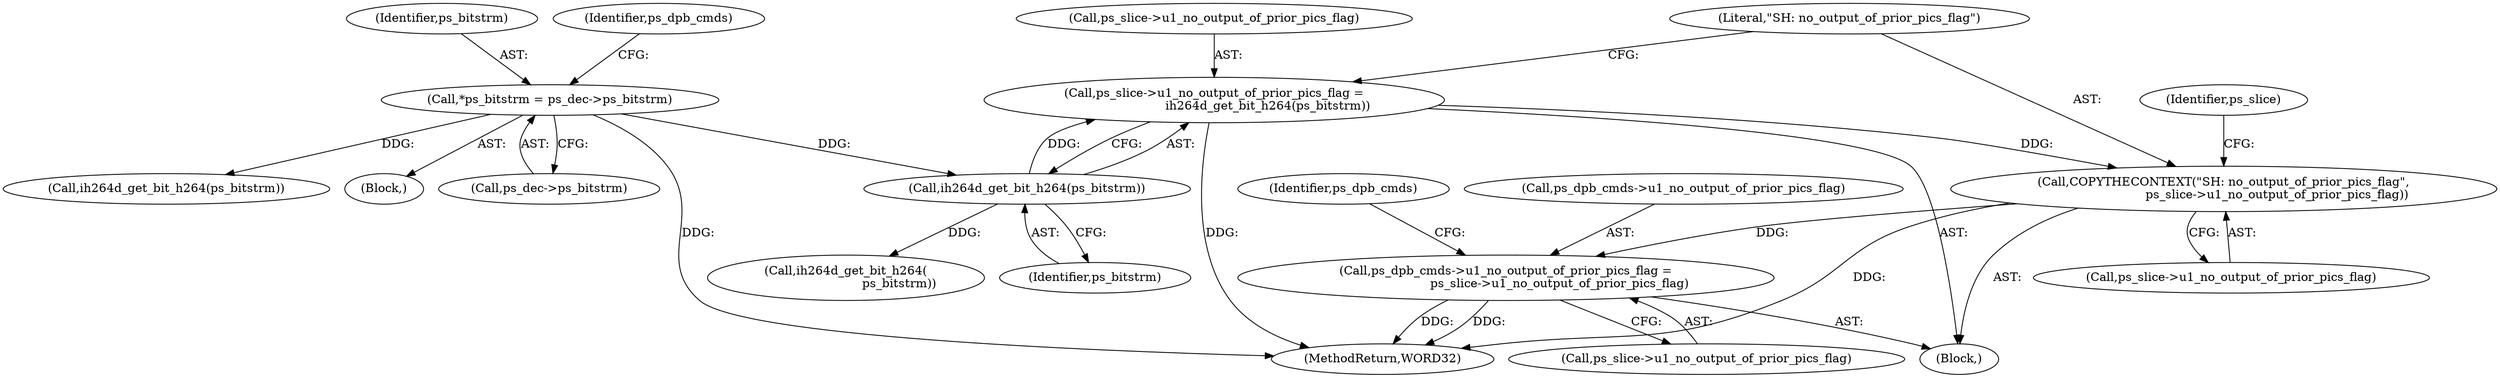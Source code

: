 digraph "0_Android_6c327afb263837bc90760c55c6605b26161a4eb9@pointer" {
"1000189" [label="(Call,ps_dpb_cmds->u1_no_output_of_prior_pics_flag =\n                            ps_slice->u1_no_output_of_prior_pics_flag)"];
"1000168" [label="(Call,COPYTHECONTEXT(\"SH: no_output_of_prior_pics_flag\",\n                            ps_slice->u1_no_output_of_prior_pics_flag))"];
"1000162" [label="(Call,ps_slice->u1_no_output_of_prior_pics_flag =\n                            ih264d_get_bit_h264(ps_bitstrm))"];
"1000166" [label="(Call,ih264d_get_bit_h264(ps_bitstrm))"];
"1000105" [label="(Call,*ps_bitstrm = ps_dec->ps_bitstrm)"];
"1000105" [label="(Call,*ps_bitstrm = ps_dec->ps_bitstrm)"];
"1000189" [label="(Call,ps_dpb_cmds->u1_no_output_of_prior_pics_flag =\n                            ps_slice->u1_no_output_of_prior_pics_flag)"];
"1000112" [label="(Identifier,ps_dpb_cmds)"];
"1000161" [label="(Block,)"];
"1000177" [label="(Call,ih264d_get_bit_h264(\n                            ps_bitstrm))"];
"1000207" [label="(Call,ih264d_get_bit_h264(ps_bitstrm))"];
"1000198" [label="(Identifier,ps_dpb_cmds)"];
"1000163" [label="(Call,ps_slice->u1_no_output_of_prior_pics_flag)"];
"1000169" [label="(Literal,\"SH: no_output_of_prior_pics_flag\")"];
"1000170" [label="(Call,ps_slice->u1_no_output_of_prior_pics_flag)"];
"1000166" [label="(Call,ih264d_get_bit_h264(ps_bitstrm))"];
"1000167" [label="(Identifier,ps_bitstrm)"];
"1000162" [label="(Call,ps_slice->u1_no_output_of_prior_pics_flag =\n                            ih264d_get_bit_h264(ps_bitstrm))"];
"1000190" [label="(Call,ps_dpb_cmds->u1_no_output_of_prior_pics_flag)"];
"1000168" [label="(Call,COPYTHECONTEXT(\"SH: no_output_of_prior_pics_flag\",\n                            ps_slice->u1_no_output_of_prior_pics_flag))"];
"1000175" [label="(Identifier,ps_slice)"];
"1000103" [label="(Block,)"];
"1000193" [label="(Call,ps_slice->u1_no_output_of_prior_pics_flag)"];
"1000107" [label="(Call,ps_dec->ps_bitstrm)"];
"1000387" [label="(MethodReturn,WORD32)"];
"1000106" [label="(Identifier,ps_bitstrm)"];
"1000189" -> "1000161"  [label="AST: "];
"1000189" -> "1000193"  [label="CFG: "];
"1000190" -> "1000189"  [label="AST: "];
"1000193" -> "1000189"  [label="AST: "];
"1000198" -> "1000189"  [label="CFG: "];
"1000189" -> "1000387"  [label="DDG: "];
"1000189" -> "1000387"  [label="DDG: "];
"1000168" -> "1000189"  [label="DDG: "];
"1000168" -> "1000161"  [label="AST: "];
"1000168" -> "1000170"  [label="CFG: "];
"1000169" -> "1000168"  [label="AST: "];
"1000170" -> "1000168"  [label="AST: "];
"1000175" -> "1000168"  [label="CFG: "];
"1000168" -> "1000387"  [label="DDG: "];
"1000162" -> "1000168"  [label="DDG: "];
"1000162" -> "1000161"  [label="AST: "];
"1000162" -> "1000166"  [label="CFG: "];
"1000163" -> "1000162"  [label="AST: "];
"1000166" -> "1000162"  [label="AST: "];
"1000169" -> "1000162"  [label="CFG: "];
"1000162" -> "1000387"  [label="DDG: "];
"1000166" -> "1000162"  [label="DDG: "];
"1000166" -> "1000167"  [label="CFG: "];
"1000167" -> "1000166"  [label="AST: "];
"1000105" -> "1000166"  [label="DDG: "];
"1000166" -> "1000177"  [label="DDG: "];
"1000105" -> "1000103"  [label="AST: "];
"1000105" -> "1000107"  [label="CFG: "];
"1000106" -> "1000105"  [label="AST: "];
"1000107" -> "1000105"  [label="AST: "];
"1000112" -> "1000105"  [label="CFG: "];
"1000105" -> "1000387"  [label="DDG: "];
"1000105" -> "1000207"  [label="DDG: "];
}
